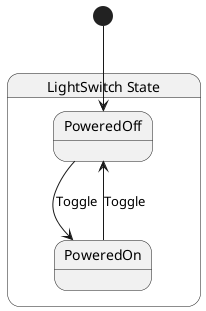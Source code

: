 @startuml LightSwitch
state "LightSwitch State" as Chickensoft_LogicBlocks_Tests_Examples_Misc_LightSwitch_State {
  state "PoweredOff" as Chickensoft_LogicBlocks_Tests_Examples_Misc_LightSwitch_State_PoweredOff
  state "PoweredOn" as Chickensoft_LogicBlocks_Tests_Examples_Misc_LightSwitch_State_PoweredOn
}

Chickensoft_LogicBlocks_Tests_Examples_Misc_LightSwitch_State_PoweredOff --> Chickensoft_LogicBlocks_Tests_Examples_Misc_LightSwitch_State_PoweredOn : Toggle
Chickensoft_LogicBlocks_Tests_Examples_Misc_LightSwitch_State_PoweredOn --> Chickensoft_LogicBlocks_Tests_Examples_Misc_LightSwitch_State_PoweredOff : Toggle
[*] --> Chickensoft_LogicBlocks_Tests_Examples_Misc_LightSwitch_State_PoweredOff
@enduml